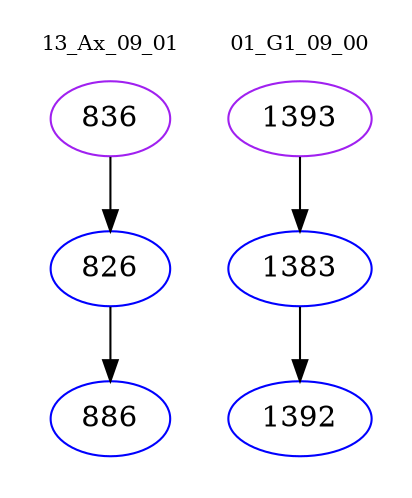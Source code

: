 digraph{
subgraph cluster_0 {
color = white
label = "13_Ax_09_01";
fontsize=10;
T0_836 [label="836", color="purple"]
T0_836 -> T0_826 [color="black"]
T0_826 [label="826", color="blue"]
T0_826 -> T0_886 [color="black"]
T0_886 [label="886", color="blue"]
}
subgraph cluster_1 {
color = white
label = "01_G1_09_00";
fontsize=10;
T1_1393 [label="1393", color="purple"]
T1_1393 -> T1_1383 [color="black"]
T1_1383 [label="1383", color="blue"]
T1_1383 -> T1_1392 [color="black"]
T1_1392 [label="1392", color="blue"]
}
}
